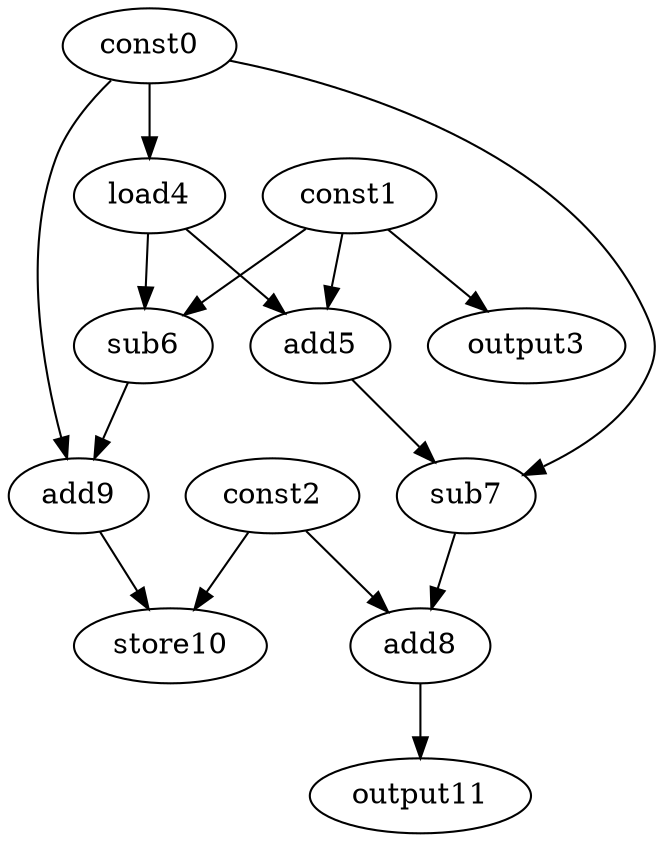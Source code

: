 digraph G { 
const0[opcode=const]; 
const1[opcode=const]; 
const2[opcode=const]; 
output3[opcode=output]; 
load4[opcode=load]; 
add5[opcode=add]; 
sub6[opcode=sub]; 
sub7[opcode=sub]; 
add8[opcode=add]; 
add9[opcode=add]; 
store10[opcode=store]; 
output11[opcode=output]; 
const1->output3[operand=0];
const0->load4[operand=0];
const1->add5[operand=0];
load4->add5[operand=1];
const1->sub6[operand=0];
load4->sub6[operand=1];
const0->sub7[operand=0];
add5->sub7[operand=1];
const0->add9[operand=0];
sub6->add9[operand=1];
sub7->add8[operand=0];
const2->add8[operand=1];
add9->store10[operand=0];
const2->store10[operand=1];
add8->output11[operand=0];
}
